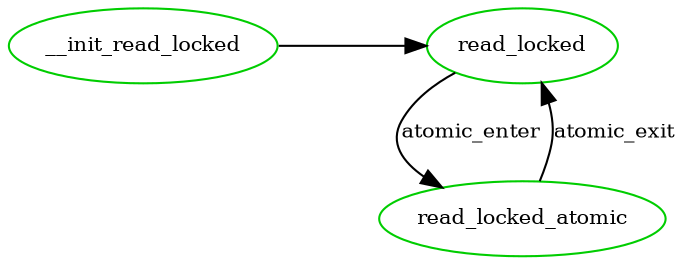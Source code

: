 digraph state_automaton {
	center = true;
	// size = "700,800";
	nodesep = 0.5;
	// {node [shape = plaintext, style=invis, label=""] "__init_read_locked"};
	node [shape = ellipse, fontsize=10, color = green3];
	edge [fontsize=10];

	"__init_read_locked" -> "read_locked";

	"read_locked" -> "read_locked_atomic" [ label = "atomic_enter" ];
	"read_locked_atomic" -> "read_locked" [ label = "atomic_exit" ];

	{ rank = min ;
		"__init_read_locked";
		"read_locked";
	}
}
